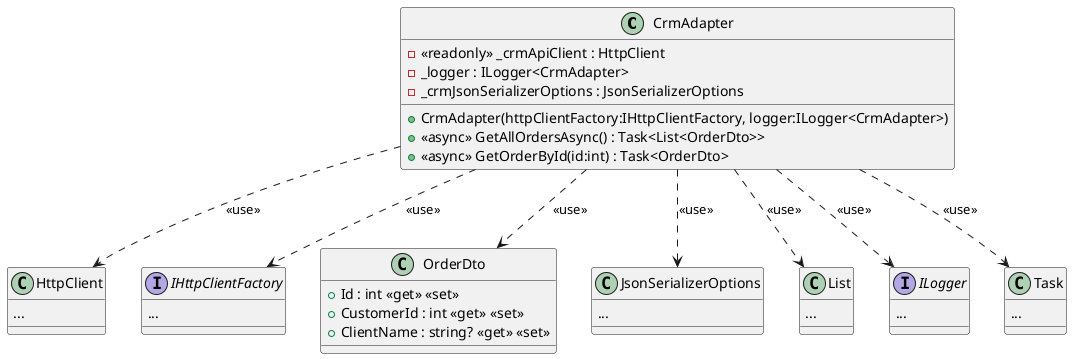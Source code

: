 @startuml
class CrmAdapter {
    - <<readonly>> _crmApiClient : HttpClient
    - _logger : ILogger<CrmAdapter>
    - _crmJsonSerializerOptions : JsonSerializerOptions
    + CrmAdapter(httpClientFactory:IHttpClientFactory, logger:ILogger<CrmAdapter>)
    + <<async>> GetAllOrdersAsync() : Task<List<OrderDto>>
    + <<async>> GetOrderById(id:int) : Task<OrderDto>
}
class HttpClient {
...
}
CrmAdapter ..> HttpClient: <<use>>
interface IHttpClientFactory {
...
}
CrmAdapter ..> IHttpClientFactory: <<use>>
CrmAdapter ..> OrderDto: <<use>>
class OrderDto {
    + Id : int <<get>> <<set>>
    + CustomerId : int <<get>> <<set>>
    + ClientName : string? <<get>> <<set>>
}
class JsonSerializerOptions {
...
}
CrmAdapter ..> JsonSerializerOptions: <<use>>
class List {
...
}
CrmAdapter ..> List: <<use>>
interface ILogger {
...
}
CrmAdapter ..> ILogger: <<use>>
class Task {
...
}
CrmAdapter ..> Task: <<use>>
@enduml